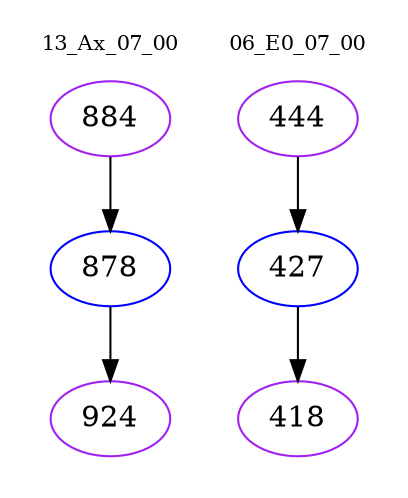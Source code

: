 digraph{
subgraph cluster_0 {
color = white
label = "13_Ax_07_00";
fontsize=10;
T0_884 [label="884", color="purple"]
T0_884 -> T0_878 [color="black"]
T0_878 [label="878", color="blue"]
T0_878 -> T0_924 [color="black"]
T0_924 [label="924", color="purple"]
}
subgraph cluster_1 {
color = white
label = "06_E0_07_00";
fontsize=10;
T1_444 [label="444", color="purple"]
T1_444 -> T1_427 [color="black"]
T1_427 [label="427", color="blue"]
T1_427 -> T1_418 [color="black"]
T1_418 [label="418", color="purple"]
}
}
